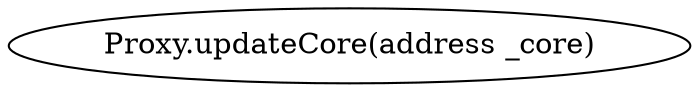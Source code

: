 digraph "" {
	graph [bb="0,0,280.55,36"];
	node [label="\N"];
	"Proxy.updateCore(address _core)"	 [height=0.5,
		pos="140.28,18",
		width=3.8966];
}
digraph "" {
	graph [bb="0,0,280.55,36"];
	node [label="\N"];
	"Proxy.updateCore(address _core)"	 [height=0.5,
		pos="140.28,18",
		width=3.8966];
}
digraph "" {
	graph [bb="0,0,280.55,36"];
	node [label="\N"];
	"Proxy.updateCore(address _core)"	 [height=0.5,
		pos="140.28,18",
		width=3.8966];
}
digraph "" {
	graph [bb="0,0,280.55,36"];
	node [label="\N"];
	"Proxy.updateCore(address _core)"	 [height=0.5,
		pos="140.28,18",
		width=3.8966];
}
digraph "" {
	graph [bb="0,0,280.55,36"];
	node [label="\N"];
	"Proxy.updateCore(address _core)"	 [height=0.5,
		pos="140.28,18",
		width=3.8966];
}

